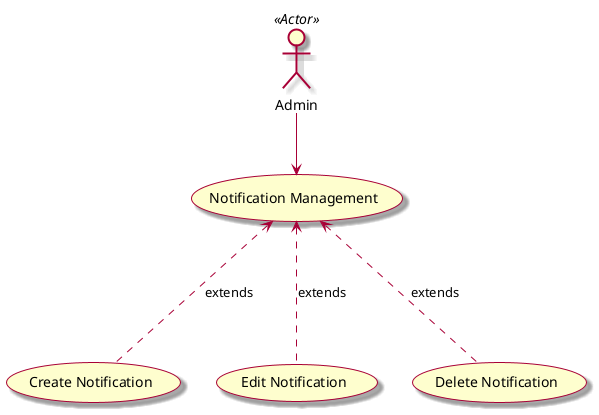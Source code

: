 @startuml usecase_sample
skin rose
' skinparam linetype ortho
    ' left to right direction
    Actor : Admin : as Admin<<Actor>>
    usecase "Notification Management" as Notifi
    usecase "Create Notification" as Cre
    usecase "Edit Notification" as Edit
    usecase "Delete Notification" as Del

    Admin   -down-> Notifi
    Del     -up..>  Notifi : extends
    Cre     -up..>  Notifi : extends
    Edit    -up..>  Notifi : extends


@enduml
